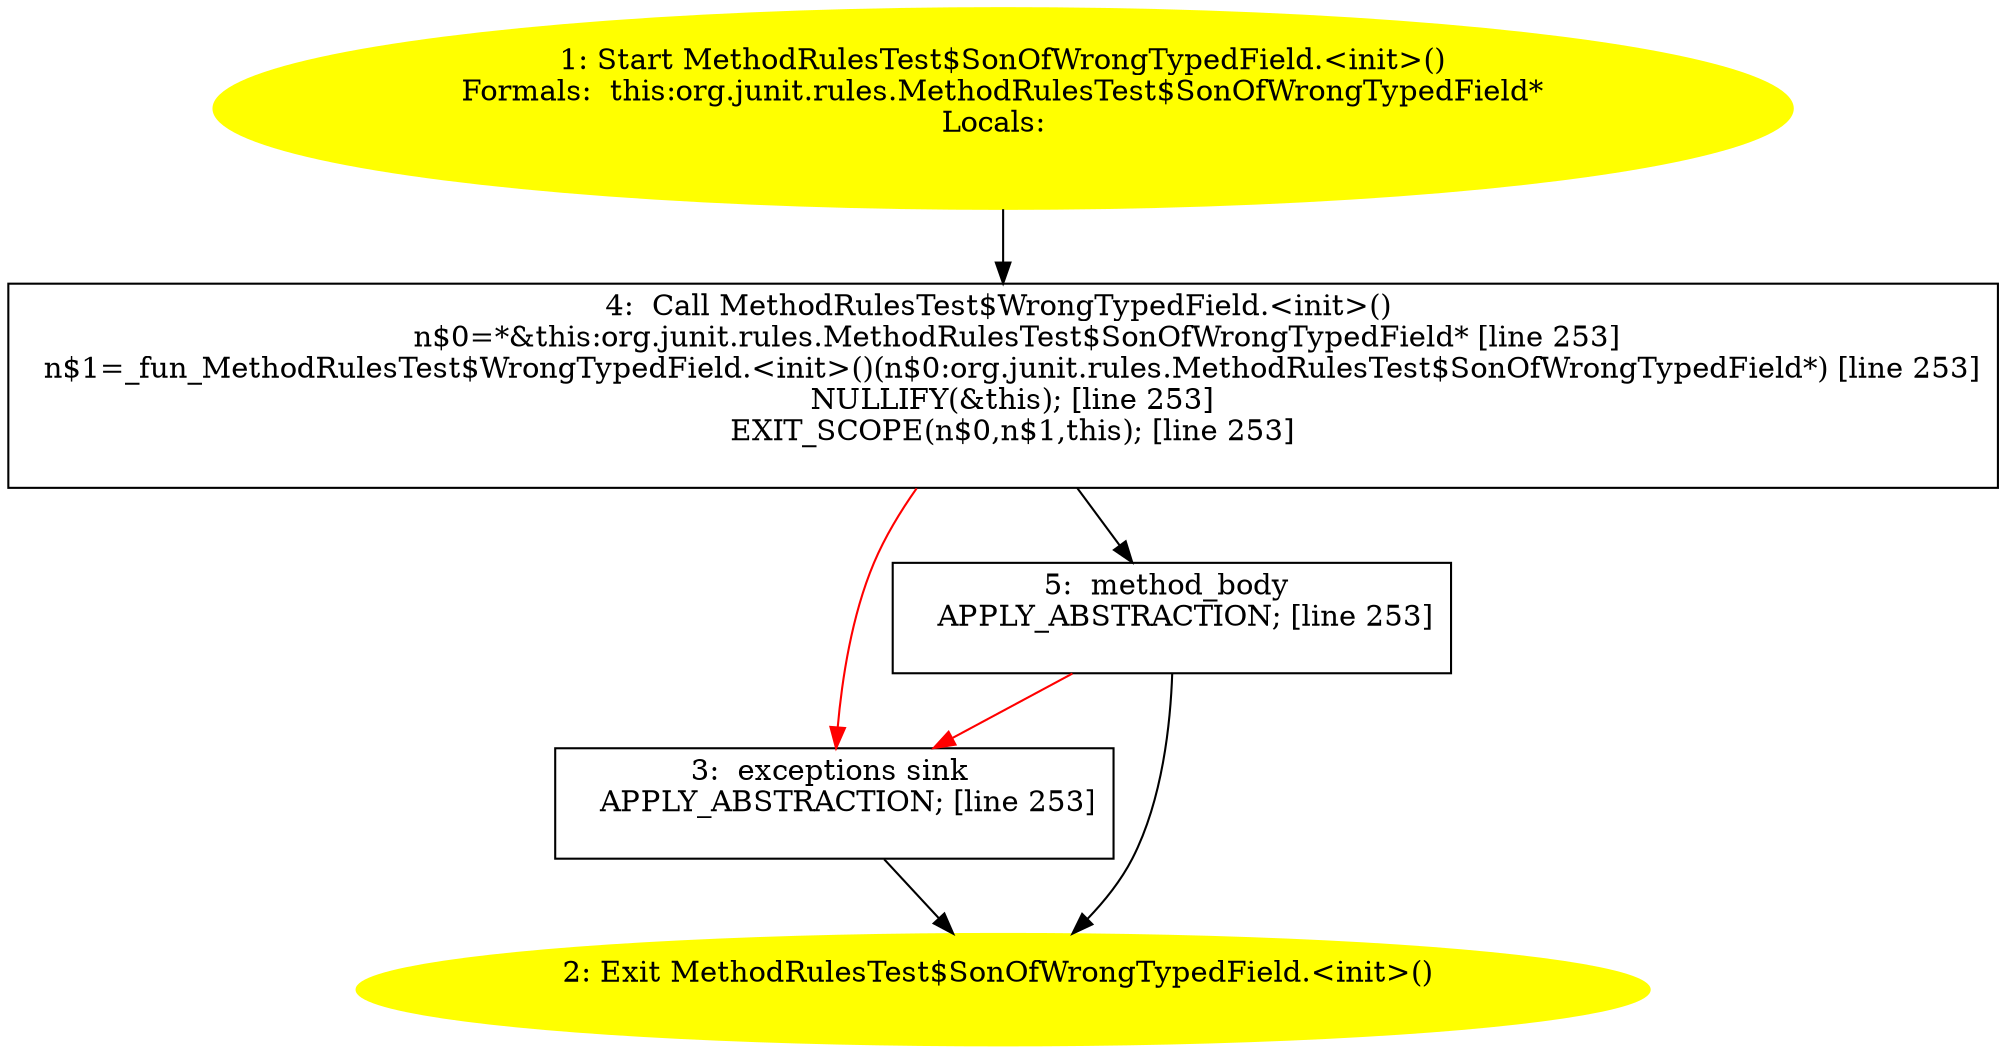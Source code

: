 /* @generated */
digraph cfg {
"org.junit.rules.MethodRulesTest$SonOfWrongTypedField.<init>().e5732ad4c303de5a4e60a950ba9f779a_1" [label="1: Start MethodRulesTest$SonOfWrongTypedField.<init>()\nFormals:  this:org.junit.rules.MethodRulesTest$SonOfWrongTypedField*\nLocals:  \n  " color=yellow style=filled]
	

	 "org.junit.rules.MethodRulesTest$SonOfWrongTypedField.<init>().e5732ad4c303de5a4e60a950ba9f779a_1" -> "org.junit.rules.MethodRulesTest$SonOfWrongTypedField.<init>().e5732ad4c303de5a4e60a950ba9f779a_4" ;
"org.junit.rules.MethodRulesTest$SonOfWrongTypedField.<init>().e5732ad4c303de5a4e60a950ba9f779a_2" [label="2: Exit MethodRulesTest$SonOfWrongTypedField.<init>() \n  " color=yellow style=filled]
	

"org.junit.rules.MethodRulesTest$SonOfWrongTypedField.<init>().e5732ad4c303de5a4e60a950ba9f779a_3" [label="3:  exceptions sink \n   APPLY_ABSTRACTION; [line 253]\n " shape="box"]
	

	 "org.junit.rules.MethodRulesTest$SonOfWrongTypedField.<init>().e5732ad4c303de5a4e60a950ba9f779a_3" -> "org.junit.rules.MethodRulesTest$SonOfWrongTypedField.<init>().e5732ad4c303de5a4e60a950ba9f779a_2" ;
"org.junit.rules.MethodRulesTest$SonOfWrongTypedField.<init>().e5732ad4c303de5a4e60a950ba9f779a_4" [label="4:  Call MethodRulesTest$WrongTypedField.<init>() \n   n$0=*&this:org.junit.rules.MethodRulesTest$SonOfWrongTypedField* [line 253]\n  n$1=_fun_MethodRulesTest$WrongTypedField.<init>()(n$0:org.junit.rules.MethodRulesTest$SonOfWrongTypedField*) [line 253]\n  NULLIFY(&this); [line 253]\n  EXIT_SCOPE(n$0,n$1,this); [line 253]\n " shape="box"]
	

	 "org.junit.rules.MethodRulesTest$SonOfWrongTypedField.<init>().e5732ad4c303de5a4e60a950ba9f779a_4" -> "org.junit.rules.MethodRulesTest$SonOfWrongTypedField.<init>().e5732ad4c303de5a4e60a950ba9f779a_5" ;
	 "org.junit.rules.MethodRulesTest$SonOfWrongTypedField.<init>().e5732ad4c303de5a4e60a950ba9f779a_4" -> "org.junit.rules.MethodRulesTest$SonOfWrongTypedField.<init>().e5732ad4c303de5a4e60a950ba9f779a_3" [color="red" ];
"org.junit.rules.MethodRulesTest$SonOfWrongTypedField.<init>().e5732ad4c303de5a4e60a950ba9f779a_5" [label="5:  method_body \n   APPLY_ABSTRACTION; [line 253]\n " shape="box"]
	

	 "org.junit.rules.MethodRulesTest$SonOfWrongTypedField.<init>().e5732ad4c303de5a4e60a950ba9f779a_5" -> "org.junit.rules.MethodRulesTest$SonOfWrongTypedField.<init>().e5732ad4c303de5a4e60a950ba9f779a_2" ;
	 "org.junit.rules.MethodRulesTest$SonOfWrongTypedField.<init>().e5732ad4c303de5a4e60a950ba9f779a_5" -> "org.junit.rules.MethodRulesTest$SonOfWrongTypedField.<init>().e5732ad4c303de5a4e60a950ba9f779a_3" [color="red" ];
}
